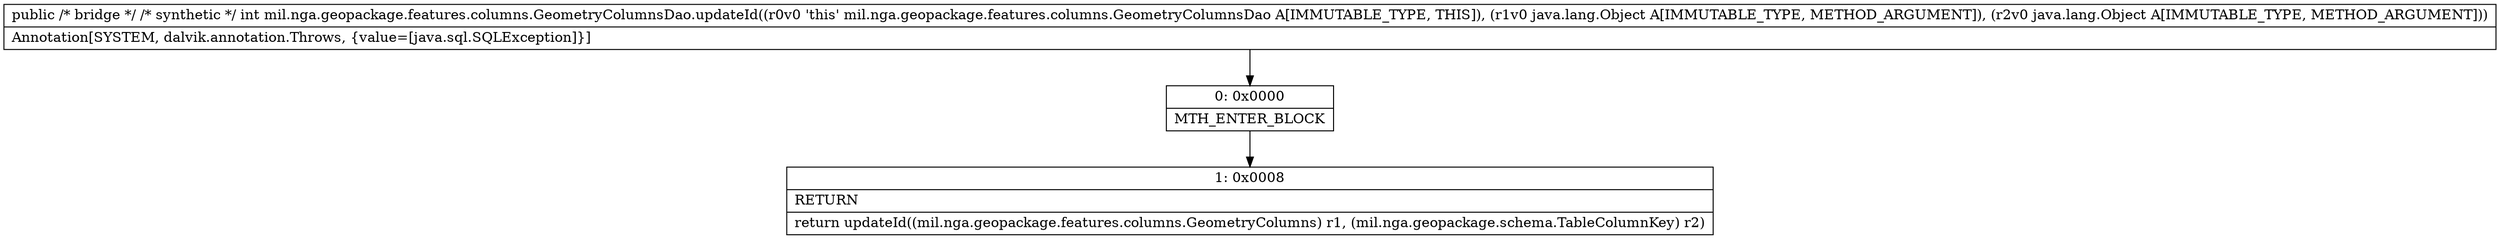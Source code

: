 digraph "CFG formil.nga.geopackage.features.columns.GeometryColumnsDao.updateId(Ljava\/lang\/Object;Ljava\/lang\/Object;)I" {
Node_0 [shape=record,label="{0\:\ 0x0000|MTH_ENTER_BLOCK\l}"];
Node_1 [shape=record,label="{1\:\ 0x0008|RETURN\l|return updateId((mil.nga.geopackage.features.columns.GeometryColumns) r1, (mil.nga.geopackage.schema.TableColumnKey) r2)\l}"];
MethodNode[shape=record,label="{public \/* bridge *\/ \/* synthetic *\/ int mil.nga.geopackage.features.columns.GeometryColumnsDao.updateId((r0v0 'this' mil.nga.geopackage.features.columns.GeometryColumnsDao A[IMMUTABLE_TYPE, THIS]), (r1v0 java.lang.Object A[IMMUTABLE_TYPE, METHOD_ARGUMENT]), (r2v0 java.lang.Object A[IMMUTABLE_TYPE, METHOD_ARGUMENT]))  | Annotation[SYSTEM, dalvik.annotation.Throws, \{value=[java.sql.SQLException]\}]\l}"];
MethodNode -> Node_0;
Node_0 -> Node_1;
}

